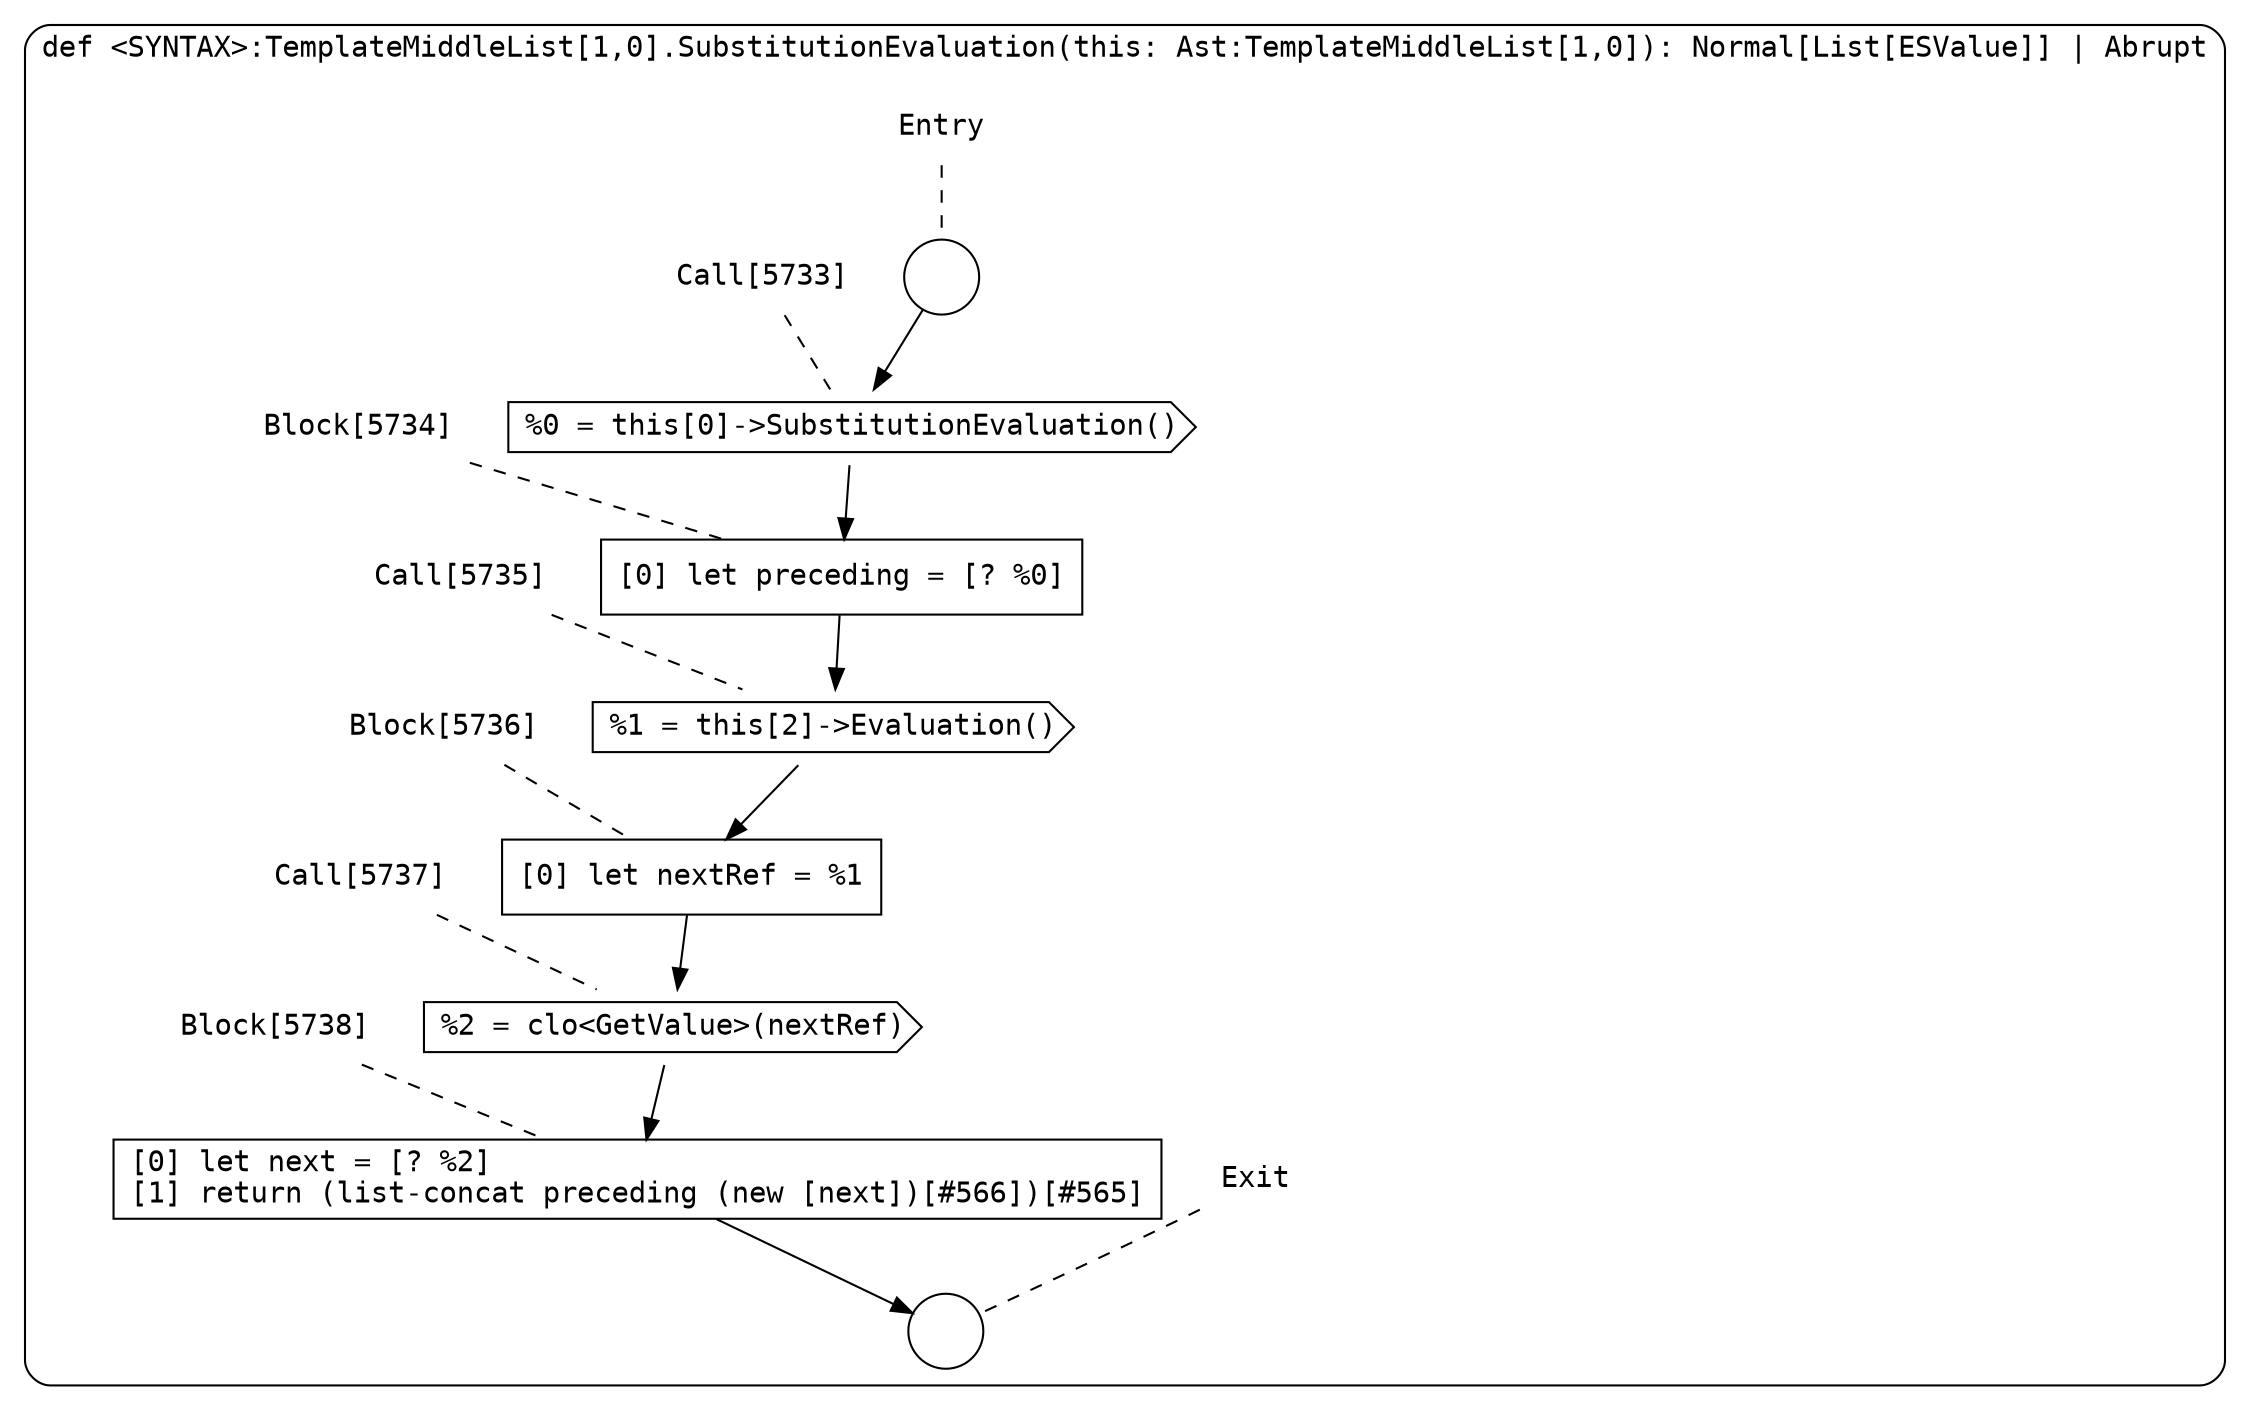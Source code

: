 digraph {
  graph [fontname = "Consolas"]
  node [fontname = "Consolas"]
  edge [fontname = "Consolas"]
  subgraph cluster1249 {
    label = "def <SYNTAX>:TemplateMiddleList[1,0].SubstitutionEvaluation(this: Ast:TemplateMiddleList[1,0]): Normal[List[ESValue]] | Abrupt"
    style = rounded
    cluster1249_entry_name [shape=none, label=<<font color="black">Entry</font>>]
    cluster1249_entry_name -> cluster1249_entry [arrowhead=none, color="black", style=dashed]
    cluster1249_entry [shape=circle label=" " color="black" fillcolor="white" style=filled]
    cluster1249_entry -> node5733 [color="black"]
    cluster1249_exit_name [shape=none, label=<<font color="black">Exit</font>>]
    cluster1249_exit_name -> cluster1249_exit [arrowhead=none, color="black", style=dashed]
    cluster1249_exit [shape=circle label=" " color="black" fillcolor="white" style=filled]
    node5733_name [shape=none, label=<<font color="black">Call[5733]</font>>]
    node5733_name -> node5733 [arrowhead=none, color="black", style=dashed]
    node5733 [shape=cds, label=<<font color="black">%0 = this[0]-&gt;SubstitutionEvaluation()</font>> color="black" fillcolor="white", style=filled]
    node5733 -> node5734 [color="black"]
    node5734_name [shape=none, label=<<font color="black">Block[5734]</font>>]
    node5734_name -> node5734 [arrowhead=none, color="black", style=dashed]
    node5734 [shape=box, label=<<font color="black">[0] let preceding = [? %0]<BR ALIGN="LEFT"/></font>> color="black" fillcolor="white", style=filled]
    node5734 -> node5735 [color="black"]
    node5735_name [shape=none, label=<<font color="black">Call[5735]</font>>]
    node5735_name -> node5735 [arrowhead=none, color="black", style=dashed]
    node5735 [shape=cds, label=<<font color="black">%1 = this[2]-&gt;Evaluation()</font>> color="black" fillcolor="white", style=filled]
    node5735 -> node5736 [color="black"]
    node5736_name [shape=none, label=<<font color="black">Block[5736]</font>>]
    node5736_name -> node5736 [arrowhead=none, color="black", style=dashed]
    node5736 [shape=box, label=<<font color="black">[0] let nextRef = %1<BR ALIGN="LEFT"/></font>> color="black" fillcolor="white", style=filled]
    node5736 -> node5737 [color="black"]
    node5737_name [shape=none, label=<<font color="black">Call[5737]</font>>]
    node5737_name -> node5737 [arrowhead=none, color="black", style=dashed]
    node5737 [shape=cds, label=<<font color="black">%2 = clo&lt;GetValue&gt;(nextRef)</font>> color="black" fillcolor="white", style=filled]
    node5737 -> node5738 [color="black"]
    node5738_name [shape=none, label=<<font color="black">Block[5738]</font>>]
    node5738_name -> node5738 [arrowhead=none, color="black", style=dashed]
    node5738 [shape=box, label=<<font color="black">[0] let next = [? %2]<BR ALIGN="LEFT"/>[1] return (list-concat preceding (new [next])[#566])[#565]<BR ALIGN="LEFT"/></font>> color="black" fillcolor="white", style=filled]
    node5738 -> cluster1249_exit [color="black"]
  }
}